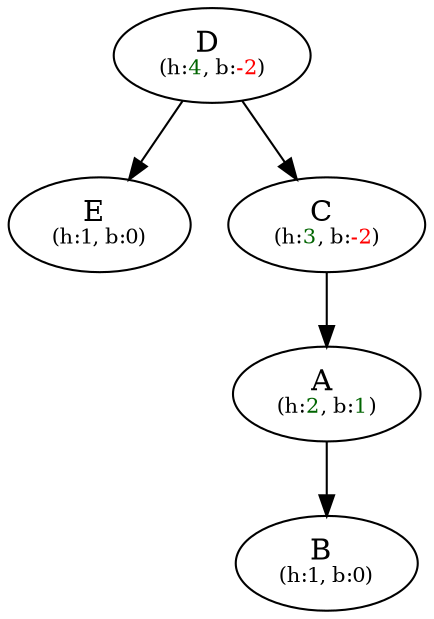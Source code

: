 digraph {
  nD [label="D" pos="1.6,3.0!" label=<D <br/><font point-size="10">(h:<font color="darkgreen">4</font>, b:<font color="red">-2</font>)</font>>]
  nE [label="E" pos="3.2,2.0!" label=<E <br/><font point-size="10">(h:1, b:0)</font>>]
  nC [label="C" pos="0.0,2.0!" label=<C <br/><font point-size="10">(h:<font color="darkgreen">3</font>, b:<font color="red">-2</font>)</font>>]
  nA [label="A" pos="-0.8,1.0!" label=<A <br/><font point-size="10">(h:<font color="darkgreen">2</font>, b:<font color="darkgreen">1</font>)</font>>]
  nB [label="B" pos="-0.4,0.0!" label=<B <br/><font point-size="10">(h:1, b:0)</font>>]
  nD -> nE 
  nD -> nC 
  nC -> nA 
  nA -> nB 
}